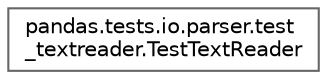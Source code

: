 digraph "Graphical Class Hierarchy"
{
 // LATEX_PDF_SIZE
  bgcolor="transparent";
  edge [fontname=Helvetica,fontsize=10,labelfontname=Helvetica,labelfontsize=10];
  node [fontname=Helvetica,fontsize=10,shape=box,height=0.2,width=0.4];
  rankdir="LR";
  Node0 [id="Node000000",label="pandas.tests.io.parser.test\l_textreader.TestTextReader",height=0.2,width=0.4,color="grey40", fillcolor="white", style="filled",URL="$de/d8e/classpandas_1_1tests_1_1io_1_1parser_1_1test__textreader_1_1TestTextReader.html",tooltip=" "];
}
